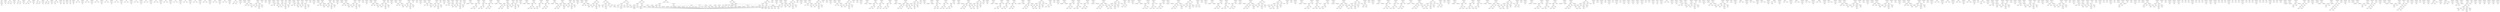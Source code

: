 digraph A { 
FUNCCALL6 -> VAR2
EXPRSTMR1 -> FUNCCALL6
FUNCCALL12 -> VAR8
EXPRSTMR7 -> FUNCCALL12
ADD18 -> NUM17
ADD18 -> NUM16
SUB20 -> NUM19
SUB20 -> ADD18
FUNCCALL22 -> VAR14
EXPRSTMR13 -> FUNCCALL22
ADD28 -> NUM27
ADD28 -> NUM26
SUB30 -> NUM29
SUB30 -> ADD28
FUNCCALL32 -> VAR24
EXPRSTMR23 -> FUNCCALL32
MUL39 -> NUM38
MUL39 -> NUM37
ADD40 -> MUL39
ADD40 -> NUM36
FUNCCALL42 -> VAR34
EXPRSTMR33 -> FUNCCALL42
SUB49 -> NUM48
SUB49 -> NUM47
MUL50 -> SUB49
MUL50 -> NUM46
FUNCCALL52 -> VAR44
EXPRSTMR43 -> FUNCCALL52
ADD58 -> NUM57
ADD58 -> NUM56
DIV60 -> NUM59
DIV60 -> ADD58
FUNCCALL62 -> VAR54
EXPRSTMR53 -> FUNCCALL62
NEG67 -> NUM66
ADD69 -> NUM68
ADD69 -> NEG67
FUNCCALL71 -> VAR64
EXPRSTMR63 -> FUNCCALL71
NEG76 -> NUM75
NEG77 -> NEG76
FUNCCALL79 -> VAR73
EXPRSTMR72 -> FUNCCALL79
NEG84 -> NUM83
NEG85 -> NEG84
FUNCCALL87 -> VAR81
EXPRSTMR80 -> FUNCCALL87
EQ93 -> NUM92
EQ93 -> NUM91
FUNCCALL95 -> VAR89
EXPRSTMR88 -> FUNCCALL95
EQ101 -> NUM100
EQ101 -> NUM99
FUNCCALL103 -> VAR97
EXPRSTMR96 -> FUNCCALL103
NE109 -> NUM108
NE109 -> NUM107
FUNCCALL111 -> VAR105
EXPRSTMR104 -> FUNCCALL111
NE117 -> NUM116
NE117 -> NUM115
FUNCCALL119 -> VAR113
EXPRSTMR112 -> FUNCCALL119
LT125 -> NUM124
LT125 -> NUM123
FUNCCALL127 -> VAR121
EXPRSTMR120 -> FUNCCALL127
LT133 -> NUM132
LT133 -> NUM131
FUNCCALL135 -> VAR129
EXPRSTMR128 -> FUNCCALL135
LT141 -> NUM140
LT141 -> NUM139
FUNCCALL143 -> VAR137
EXPRSTMR136 -> FUNCCALL143
LE149 -> NUM148
LE149 -> NUM147
FUNCCALL151 -> VAR145
EXPRSTMR144 -> FUNCCALL151
LE157 -> NUM156
LE157 -> NUM155
FUNCCALL159 -> VAR153
EXPRSTMR152 -> FUNCCALL159
LE165 -> NUM164
LE165 -> NUM163
FUNCCALL167 -> VAR161
EXPRSTMR160 -> FUNCCALL167
LT173 -> NUM171
LT173 -> NUM172
FUNCCALL175 -> VAR169
EXPRSTMR168 -> FUNCCALL175
LT181 -> NUM179
LT181 -> NUM180
FUNCCALL183 -> VAR177
EXPRSTMR176 -> FUNCCALL183
LT189 -> NUM187
LT189 -> NUM188
FUNCCALL191 -> VAR185
EXPRSTMR184 -> FUNCCALL191
LE197 -> NUM195
LE197 -> NUM196
FUNCCALL199 -> VAR193
EXPRSTMR192 -> FUNCCALL199
LE205 -> NUM203
LE205 -> NUM204
FUNCCALL207 -> VAR201
EXPRSTMR200 -> FUNCCALL207
LE213 -> NUM211
LE213 -> NUM212
FUNCCALL215 -> VAR209
EXPRSTMR208 -> FUNCCALL215
MUL221 -> NUM220
MUL221 -> NUM219
DIV223 -> NUM222
DIV223 -> MUL221
FUNCCALL225 -> VAR217
EXPRSTMR216 -> FUNCCALL225
EXPRSTMR232 -> NULL_EXPR231
ASSIGN236 -> NUM233
ASSIGN236 -> VAR235
COMMA237 -> ASSIGN236
COMMA237 -> MEMZERO234
EXPRSTMR238 -> COMMA237
ADD243 -> NUM242
ADD243 -> VAR241
ADDR244 -> VAR241
ASSIGN246 -> ADDR244
ASSIGN246 -> VAR245
DEREF248 -> VAR247
ADD249 -> NUM242
ADD249 -> DEREF248
DEREF251 -> VAR250
ASSIGN252 -> ADD249
ASSIGN252 -> DEREF251
COMMA253 -> ASSIGN252
COMMA253 -> ASSIGN246
EXPRSTMR240 -> COMMA253
EXPRSTMR254 -> VAR255
BLOCK230 -> BLOCK239
FUNCCALL257 -> VAR227
EXPRSTMR226 -> FUNCCALL257
EXPRSTMR264 -> NULL_EXPR263
ASSIGN268 -> NUM265
ASSIGN268 -> VAR267
COMMA269 -> ASSIGN268
COMMA269 -> MEMZERO266
EXPRSTMR270 -> COMMA269
ADD275 -> NUM274
ADD275 -> VAR273
ADDR276 -> VAR273
ASSIGN278 -> ADDR276
ASSIGN278 -> VAR277
DEREF280 -> VAR279
ADD281 -> NUM274
ADD281 -> DEREF280
DEREF283 -> VAR282
ASSIGN284 -> ADD281
ASSIGN284 -> DEREF283
COMMA285 -> ASSIGN284
COMMA285 -> ASSIGN278
EXPRSTMR272 -> COMMA285
BLOCK262 -> BLOCK271
FUNCCALL287 -> VAR259
EXPRSTMR258 -> FUNCCALL287
EXPRSTMR294 -> NULL_EXPR293
ASSIGN298 -> NUM295
ASSIGN298 -> VAR297
COMMA299 -> ASSIGN298
COMMA299 -> MEMZERO296
EXPRSTMR300 -> COMMA299
SUB305 -> NUM304
SUB305 -> VAR303
ADDR306 -> VAR303
ASSIGN308 -> ADDR306
ASSIGN308 -> VAR307
DEREF310 -> VAR309
SUB311 -> NUM304
SUB311 -> DEREF310
DEREF313 -> VAR312
ASSIGN314 -> SUB311
ASSIGN314 -> DEREF313
COMMA315 -> ASSIGN314
COMMA315 -> ASSIGN308
EXPRSTMR302 -> COMMA315
EXPRSTMR316 -> VAR317
BLOCK292 -> BLOCK301
FUNCCALL319 -> VAR289
EXPRSTMR288 -> FUNCCALL319
EXPRSTMR326 -> NULL_EXPR325
ASSIGN330 -> NUM327
ASSIGN330 -> VAR329
COMMA331 -> ASSIGN330
COMMA331 -> MEMZERO328
EXPRSTMR332 -> COMMA331
SUB337 -> NUM336
SUB337 -> VAR335
ADDR338 -> VAR335
ASSIGN340 -> ADDR338
ASSIGN340 -> VAR339
DEREF342 -> VAR341
SUB343 -> NUM336
SUB343 -> DEREF342
DEREF345 -> VAR344
ASSIGN346 -> SUB343
ASSIGN346 -> DEREF345
COMMA347 -> ASSIGN346
COMMA347 -> ASSIGN340
EXPRSTMR334 -> COMMA347
BLOCK324 -> BLOCK333
FUNCCALL349 -> VAR321
EXPRSTMR320 -> FUNCCALL349
EXPRSTMR356 -> NULL_EXPR355
ASSIGN360 -> NUM357
ASSIGN360 -> VAR359
COMMA361 -> ASSIGN360
COMMA361 -> MEMZERO358
EXPRSTMR362 -> COMMA361
MUL367 -> NUM366
MUL367 -> VAR365
ADDR368 -> VAR365
ASSIGN370 -> ADDR368
ASSIGN370 -> VAR369
DEREF372 -> VAR371
MUL373 -> NUM366
MUL373 -> DEREF372
DEREF375 -> VAR374
ASSIGN376 -> MUL373
ASSIGN376 -> DEREF375
COMMA377 -> ASSIGN376
COMMA377 -> ASSIGN370
EXPRSTMR364 -> COMMA377
EXPRSTMR378 -> VAR379
BLOCK354 -> BLOCK363
FUNCCALL381 -> VAR351
EXPRSTMR350 -> FUNCCALL381
EXPRSTMR388 -> NULL_EXPR387
ASSIGN392 -> NUM389
ASSIGN392 -> VAR391
COMMA393 -> ASSIGN392
COMMA393 -> MEMZERO390
EXPRSTMR394 -> COMMA393
MUL399 -> NUM398
MUL399 -> VAR397
ADDR400 -> VAR397
ASSIGN402 -> ADDR400
ASSIGN402 -> VAR401
DEREF404 -> VAR403
MUL405 -> NUM398
MUL405 -> DEREF404
DEREF407 -> VAR406
ASSIGN408 -> MUL405
ASSIGN408 -> DEREF407
COMMA409 -> ASSIGN408
COMMA409 -> ASSIGN402
EXPRSTMR396 -> COMMA409
BLOCK386 -> BLOCK395
FUNCCALL411 -> VAR383
EXPRSTMR382 -> FUNCCALL411
EXPRSTMR418 -> NULL_EXPR417
ASSIGN422 -> NUM419
ASSIGN422 -> VAR421
COMMA423 -> ASSIGN422
COMMA423 -> MEMZERO420
EXPRSTMR424 -> COMMA423
DIV429 -> NUM428
DIV429 -> VAR427
ADDR430 -> VAR427
ASSIGN432 -> ADDR430
ASSIGN432 -> VAR431
DEREF434 -> VAR433
DIV435 -> NUM428
DIV435 -> DEREF434
DEREF437 -> VAR436
ASSIGN438 -> DIV435
ASSIGN438 -> DEREF437
COMMA439 -> ASSIGN438
COMMA439 -> ASSIGN432
EXPRSTMR426 -> COMMA439
EXPRSTMR440 -> VAR441
BLOCK416 -> BLOCK425
FUNCCALL443 -> VAR413
EXPRSTMR412 -> FUNCCALL443
EXPRSTMR450 -> NULL_EXPR449
ASSIGN454 -> NUM451
ASSIGN454 -> VAR453
COMMA455 -> ASSIGN454
COMMA455 -> MEMZERO452
EXPRSTMR456 -> COMMA455
DIV461 -> NUM460
DIV461 -> VAR459
ADDR462 -> VAR459
ASSIGN464 -> ADDR462
ASSIGN464 -> VAR463
DEREF466 -> VAR465
DIV467 -> NUM460
DIV467 -> DEREF466
DEREF469 -> VAR468
ASSIGN470 -> DIV467
ASSIGN470 -> DEREF469
COMMA471 -> ASSIGN470
COMMA471 -> ASSIGN464
EXPRSTMR458 -> COMMA471
BLOCK448 -> BLOCK457
FUNCCALL473 -> VAR445
EXPRSTMR444 -> FUNCCALL473
EXPRSTMR480 -> NULL_EXPR479
ASSIGN484 -> NUM481
ASSIGN484 -> VAR483
COMMA485 -> ASSIGN484
COMMA485 -> MEMZERO482
EXPRSTMR486 -> COMMA485
ADD491 -> NUM489
ADD491 -> VAR490
ADDR492 -> VAR490
ASSIGN494 -> ADDR492
ASSIGN494 -> VAR493
DEREF496 -> VAR495
ADD497 -> NUM489
ADD497 -> DEREF496
DEREF499 -> VAR498
ASSIGN500 -> ADD497
ASSIGN500 -> DEREF499
COMMA501 -> ASSIGN500
COMMA501 -> ASSIGN494
EXPRSTMR488 -> COMMA501
BLOCK478 -> BLOCK487
FUNCCALL503 -> VAR475
EXPRSTMR474 -> FUNCCALL503
COMMA513 -> NULL_EXPR512
COMMA513 -> NULL_EXPR511
EXPRSTMR514 -> COMMA513
MUL520 -> NUM519
MUL520 -> NUM518
ADD521 -> MUL520
ADD521 -> VAR517
DEREF522 -> ADD521
ASSIGN524 -> NUM523
ASSIGN524 -> DEREF522
EXPRSTMR516 -> ASSIGN524
MUL529 -> NUM528
MUL529 -> NUM527
ADD530 -> MUL529
ADD530 -> VAR526
DEREF531 -> ADD530
ASSIGN533 -> NUM532
ASSIGN533 -> DEREF531
EXPRSTMR525 -> ASSIGN533
MUL538 -> NUM537
MUL538 -> NUM536
ADD539 -> MUL538
ADD539 -> VAR535
DEREF540 -> ADD539
ASSIGN542 -> NUM541
ASSIGN542 -> DEREF540
EXPRSTMR534 -> ASSIGN542
COMMA545 -> NULL_EXPR544
COMMA545 -> NULL_EXPR543
EXPRSTMR546 -> COMMA545
MUL550 -> NUM549
MUL550 -> NUM548
ADD551 -> MUL550
ADD551 -> VAR547
ASSIGN554 -> ADD551
ASSIGN554 -> VAR553
COMMA555 -> ASSIGN554
COMMA555 -> MEMZERO552
EXPRSTMR556 -> COMMA555
DEREF561 -> VAR560
ADD562 -> NUM559
ADD562 -> DEREF561
ADDR563 -> DEREF561
ASSIGN565 -> ADDR563
ASSIGN565 -> VAR564
DEREF567 -> VAR566
ADD568 -> NUM559
ADD568 -> DEREF567
DEREF570 -> VAR569
ASSIGN571 -> ADD568
ASSIGN571 -> DEREF570
COMMA572 -> ASSIGN571
COMMA572 -> ASSIGN565
EXPRSTMR558 -> COMMA572
BLOCK508 -> BLOCK515
FUNCCALL574 -> VAR505
EXPRSTMR504 -> FUNCCALL574
COMMA584 -> NULL_EXPR583
COMMA584 -> NULL_EXPR582
EXPRSTMR585 -> COMMA584
MUL591 -> NUM590
MUL591 -> NUM589
ADD592 -> MUL591
ADD592 -> VAR588
DEREF593 -> ADD592
ASSIGN595 -> NUM594
ASSIGN595 -> DEREF593
EXPRSTMR587 -> ASSIGN595
MUL600 -> NUM599
MUL600 -> NUM598
ADD601 -> MUL600
ADD601 -> VAR597
DEREF602 -> ADD601
ASSIGN604 -> NUM603
ASSIGN604 -> DEREF602
EXPRSTMR596 -> ASSIGN604
MUL609 -> NUM608
MUL609 -> NUM607
ADD610 -> MUL609
ADD610 -> VAR606
DEREF611 -> ADD610
ASSIGN613 -> NUM612
ASSIGN613 -> DEREF611
EXPRSTMR605 -> ASSIGN613
COMMA616 -> NULL_EXPR615
COMMA616 -> NULL_EXPR614
EXPRSTMR617 -> COMMA616
MUL621 -> NUM620
MUL621 -> NUM619
ADD622 -> MUL621
ADD622 -> VAR618
ASSIGN625 -> ADD622
ASSIGN625 -> VAR624
COMMA626 -> ASSIGN625
COMMA626 -> MEMZERO623
EXPRSTMR627 -> COMMA626
DEREF632 -> VAR631
SUB633 -> NUM630
SUB633 -> DEREF632
ADDR634 -> DEREF632
ASSIGN636 -> ADDR634
ASSIGN636 -> VAR635
DEREF638 -> VAR637
SUB639 -> NUM630
SUB639 -> DEREF638
DEREF641 -> VAR640
ASSIGN642 -> SUB639
ASSIGN642 -> DEREF641
COMMA643 -> ASSIGN642
COMMA643 -> ASSIGN636
EXPRSTMR629 -> COMMA643
BLOCK579 -> BLOCK586
FUNCCALL645 -> VAR576
EXPRSTMR575 -> FUNCCALL645
EXPRSTMR652 -> NULL_EXPR651
ASSIGN656 -> NUM653
ASSIGN656 -> VAR655
COMMA657 -> ASSIGN656
COMMA657 -> MEMZERO654
EXPRSTMR658 -> COMMA657
ADD664 -> NUM663
ADD664 -> VAR661
ADDR665 -> VAR661
ASSIGN667 -> ADDR665
ASSIGN667 -> VAR666
DEREF669 -> VAR668
ADD670 -> NUM663
ADD670 -> DEREF669
DEREF672 -> VAR671
ASSIGN673 -> ADD670
ASSIGN673 -> DEREF672
COMMA674 -> ASSIGN673
COMMA674 -> ASSIGN667
ADD675 -> NUM662
ADD675 -> COMMA674
EXPRSTMR660 -> CAST0
BLOCK650 -> BLOCK659
FUNCCALL677 -> VAR647
EXPRSTMR646 -> FUNCCALL677
EXPRSTMR684 -> NULL_EXPR683
ASSIGN688 -> NUM685
ASSIGN688 -> VAR687
COMMA689 -> ASSIGN688
COMMA689 -> MEMZERO686
EXPRSTMR690 -> COMMA689
ADD696 -> NUM695
ADD696 -> VAR693
ADDR697 -> VAR693
ASSIGN699 -> ADDR697
ASSIGN699 -> VAR698
DEREF701 -> VAR700
ADD702 -> NUM695
ADD702 -> DEREF701
DEREF704 -> VAR703
ASSIGN705 -> ADD702
ASSIGN705 -> DEREF704
COMMA706 -> ASSIGN705
COMMA706 -> ASSIGN699
ADD707 -> NUM694
ADD707 -> COMMA706
EXPRSTMR692 -> CAST0
BLOCK682 -> BLOCK691
FUNCCALL709 -> VAR679
EXPRSTMR678 -> FUNCCALL709
EXPRSTMR716 -> NULL_EXPR715
ASSIGN720 -> NUM717
ASSIGN720 -> VAR719
COMMA721 -> ASSIGN720
COMMA721 -> MEMZERO718
EXPRSTMR722 -> COMMA721
ADD728 -> NUM727
ADD728 -> VAR725
ADDR729 -> VAR725
ASSIGN731 -> ADDR729
ASSIGN731 -> VAR730
DEREF733 -> VAR732
ADD734 -> NUM727
ADD734 -> DEREF733
DEREF736 -> VAR735
ASSIGN737 -> ADD734
ASSIGN737 -> DEREF736
COMMA738 -> ASSIGN737
COMMA738 -> ASSIGN731
ADD739 -> NUM726
ADD739 -> COMMA738
EXPRSTMR724 -> CAST0
EXPRSTMR740 -> VAR741
BLOCK714 -> BLOCK723
FUNCCALL743 -> VAR711
EXPRSTMR710 -> FUNCCALL743
EXPRSTMR750 -> NULL_EXPR749
ASSIGN754 -> NUM751
ASSIGN754 -> VAR753
COMMA755 -> ASSIGN754
COMMA755 -> MEMZERO752
EXPRSTMR756 -> COMMA755
ADD762 -> NUM761
ADD762 -> VAR759
ADDR763 -> VAR759
ASSIGN765 -> ADDR763
ASSIGN765 -> VAR764
DEREF767 -> VAR766
ADD768 -> NUM761
ADD768 -> DEREF767
DEREF770 -> VAR769
ASSIGN771 -> ADD768
ASSIGN771 -> DEREF770
COMMA772 -> ASSIGN771
COMMA772 -> ASSIGN765
ADD773 -> NUM760
ADD773 -> COMMA772
EXPRSTMR758 -> CAST0
EXPRSTMR774 -> VAR775
BLOCK748 -> BLOCK757
FUNCCALL777 -> VAR745
EXPRSTMR744 -> FUNCCALL777
COMMA787 -> NULL_EXPR786
COMMA787 -> NULL_EXPR785
EXPRSTMR788 -> COMMA787
MUL794 -> NUM793
MUL794 -> NUM792
ADD795 -> MUL794
ADD795 -> VAR791
DEREF796 -> ADD795
ASSIGN798 -> NUM797
ASSIGN798 -> DEREF796
EXPRSTMR790 -> ASSIGN798
MUL803 -> NUM802
MUL803 -> NUM801
ADD804 -> MUL803
ADD804 -> VAR800
DEREF805 -> ADD804
ASSIGN807 -> NUM806
ASSIGN807 -> DEREF805
EXPRSTMR799 -> ASSIGN807
MUL812 -> NUM811
MUL812 -> NUM810
ADD813 -> MUL812
ADD813 -> VAR809
DEREF814 -> ADD813
ASSIGN816 -> NUM815
ASSIGN816 -> DEREF814
EXPRSTMR808 -> ASSIGN816
COMMA819 -> NULL_EXPR818
COMMA819 -> NULL_EXPR817
EXPRSTMR820 -> COMMA819
MUL824 -> NUM823
MUL824 -> NUM822
ADD825 -> MUL824
ADD825 -> VAR821
ASSIGN828 -> ADD825
ASSIGN828 -> VAR827
COMMA829 -> ASSIGN828
COMMA829 -> MEMZERO826
EXPRSTMR830 -> COMMA829
MUL837 -> NUM836
MUL837 -> NUM835
ADD838 -> MUL837
ADD838 -> VAR833
ADDR839 -> VAR833
ASSIGN841 -> ADDR839
ASSIGN841 -> VAR840
DEREF843 -> VAR842
ADD844 -> MUL837
ADD844 -> DEREF843
DEREF846 -> VAR845
ASSIGN847 -> ADD844
ASSIGN847 -> DEREF846
COMMA848 -> ASSIGN847
COMMA848 -> ASSIGN841
MUL850 -> NUM849
MUL850 -> NUM834
ADD851 -> MUL850
ADD851 -> COMMA848
DEREF852 -> CAST0
EXPRSTMR832 -> DEREF852
BLOCK782 -> BLOCK789
FUNCCALL854 -> VAR779
EXPRSTMR778 -> FUNCCALL854
COMMA864 -> NULL_EXPR863
COMMA864 -> NULL_EXPR862
EXPRSTMR865 -> COMMA864
MUL871 -> NUM870
MUL871 -> NUM869
ADD872 -> MUL871
ADD872 -> VAR868
DEREF873 -> ADD872
ASSIGN875 -> NUM874
ASSIGN875 -> DEREF873
EXPRSTMR867 -> ASSIGN875
MUL880 -> NUM879
MUL880 -> NUM878
ADD881 -> MUL880
ADD881 -> VAR877
DEREF882 -> ADD881
ASSIGN884 -> NUM883
ASSIGN884 -> DEREF882
EXPRSTMR876 -> ASSIGN884
MUL889 -> NUM888
MUL889 -> NUM887
ADD890 -> MUL889
ADD890 -> VAR886
DEREF891 -> ADD890
ASSIGN893 -> NUM892
ASSIGN893 -> DEREF891
EXPRSTMR885 -> ASSIGN893
COMMA896 -> NULL_EXPR895
COMMA896 -> NULL_EXPR894
EXPRSTMR897 -> COMMA896
MUL901 -> NUM900
MUL901 -> NUM899
ADD902 -> MUL901
ADD902 -> VAR898
ASSIGN905 -> ADD902
ASSIGN905 -> VAR904
COMMA906 -> ASSIGN905
COMMA906 -> MEMZERO903
EXPRSTMR907 -> COMMA906
MUL914 -> NUM913
MUL914 -> NUM912
ADD915 -> MUL914
ADD915 -> VAR910
ADDR916 -> VAR910
ASSIGN918 -> ADDR916
ASSIGN918 -> VAR917
DEREF920 -> VAR919
ADD921 -> MUL914
ADD921 -> DEREF920
DEREF923 -> VAR922
ASSIGN924 -> ADD921
ASSIGN924 -> DEREF923
COMMA925 -> ASSIGN924
COMMA925 -> ASSIGN918
MUL927 -> NUM926
MUL927 -> NUM911
ADD928 -> MUL927
ADD928 -> COMMA925
DEREF929 -> CAST0
EXPRSTMR909 -> DEREF929
BLOCK859 -> BLOCK866
FUNCCALL931 -> VAR856
EXPRSTMR855 -> FUNCCALL931
COMMA941 -> NULL_EXPR940
COMMA941 -> NULL_EXPR939
EXPRSTMR942 -> COMMA941
MUL948 -> NUM947
MUL948 -> NUM946
ADD949 -> MUL948
ADD949 -> VAR945
DEREF950 -> ADD949
ASSIGN952 -> NUM951
ASSIGN952 -> DEREF950
EXPRSTMR944 -> ASSIGN952
MUL957 -> NUM956
MUL957 -> NUM955
ADD958 -> MUL957
ADD958 -> VAR954
DEREF959 -> ADD958
ASSIGN961 -> NUM960
ASSIGN961 -> DEREF959
EXPRSTMR953 -> ASSIGN961
MUL966 -> NUM965
MUL966 -> NUM964
ADD967 -> MUL966
ADD967 -> VAR963
DEREF968 -> ADD967
ASSIGN970 -> NUM969
ASSIGN970 -> DEREF968
EXPRSTMR962 -> ASSIGN970
COMMA973 -> NULL_EXPR972
COMMA973 -> NULL_EXPR971
EXPRSTMR974 -> COMMA973
MUL978 -> NUM977
MUL978 -> NUM976
ADD979 -> MUL978
ADD979 -> VAR975
ASSIGN982 -> ADD979
ASSIGN982 -> VAR981
COMMA983 -> ASSIGN982
COMMA983 -> MEMZERO980
EXPRSTMR984 -> COMMA983
MUL991 -> NUM990
MUL991 -> NUM989
ADD992 -> MUL991
ADD992 -> VAR987
ADDR993 -> VAR987
ASSIGN995 -> ADDR993
ASSIGN995 -> VAR994
DEREF997 -> VAR996
ADD998 -> MUL991
ADD998 -> DEREF997
DEREF1000 -> VAR999
ASSIGN1001 -> ADD998
ASSIGN1001 -> DEREF1000
COMMA1002 -> ASSIGN1001
COMMA1002 -> ASSIGN995
MUL1004 -> NUM1003
MUL1004 -> NUM988
ADD1005 -> MUL1004
ADD1005 -> COMMA1002
DEREF1006 -> CAST0
ADD1009 -> NUM1008
ADD1009 -> DEREF1006
ADDR1010 -> DEREF1006
ASSIGN1012 -> ADDR1010
ASSIGN1012 -> VAR1011
DEREF1014 -> VAR1013
ADD1015 -> NUM1008
ADD1015 -> DEREF1014
DEREF1017 -> VAR1016
ASSIGN1018 -> ADD1015
ASSIGN1018 -> DEREF1017
COMMA1019 -> ASSIGN1018
COMMA1019 -> ASSIGN1012
ADD1020 -> NUM1007
ADD1020 -> COMMA1019
EXPRSTMR986 -> CAST0
MUL1025 -> NUM1024
MUL1025 -> NUM1023
ADD1026 -> MUL1025
ADD1026 -> VAR1022
DEREF1027 -> ADD1026
EXPRSTMR1021 -> DEREF1027
BLOCK936 -> BLOCK943
FUNCCALL1029 -> VAR933
EXPRSTMR932 -> FUNCCALL1029
COMMA1039 -> NULL_EXPR1038
COMMA1039 -> NULL_EXPR1037
EXPRSTMR1040 -> COMMA1039
MUL1046 -> NUM1045
MUL1046 -> NUM1044
ADD1047 -> MUL1046
ADD1047 -> VAR1043
DEREF1048 -> ADD1047
ASSIGN1050 -> NUM1049
ASSIGN1050 -> DEREF1048
EXPRSTMR1042 -> ASSIGN1050
MUL1055 -> NUM1054
MUL1055 -> NUM1053
ADD1056 -> MUL1055
ADD1056 -> VAR1052
DEREF1057 -> ADD1056
ASSIGN1059 -> NUM1058
ASSIGN1059 -> DEREF1057
EXPRSTMR1051 -> ASSIGN1059
MUL1064 -> NUM1063
MUL1064 -> NUM1062
ADD1065 -> MUL1064
ADD1065 -> VAR1061
DEREF1066 -> ADD1065
ASSIGN1068 -> NUM1067
ASSIGN1068 -> DEREF1066
EXPRSTMR1060 -> ASSIGN1068
COMMA1071 -> NULL_EXPR1070
COMMA1071 -> NULL_EXPR1069
EXPRSTMR1072 -> COMMA1071
MUL1076 -> NUM1075
MUL1076 -> NUM1074
ADD1077 -> MUL1076
ADD1077 -> VAR1073
ASSIGN1080 -> ADD1077
ASSIGN1080 -> VAR1079
COMMA1081 -> ASSIGN1080
COMMA1081 -> MEMZERO1078
EXPRSTMR1082 -> COMMA1081
MUL1089 -> NUM1088
MUL1089 -> NUM1087
ADD1090 -> MUL1089
ADD1090 -> VAR1085
ADDR1091 -> VAR1085
ASSIGN1093 -> ADDR1091
ASSIGN1093 -> VAR1092
DEREF1095 -> VAR1094
ADD1096 -> MUL1089
ADD1096 -> DEREF1095
DEREF1098 -> VAR1097
ASSIGN1099 -> ADD1096
ASSIGN1099 -> DEREF1098
COMMA1100 -> ASSIGN1099
COMMA1100 -> ASSIGN1093
MUL1102 -> NUM1101
MUL1102 -> NUM1086
ADD1103 -> MUL1102
ADD1103 -> COMMA1100
DEREF1104 -> CAST0
ADD1107 -> NUM1106
ADD1107 -> DEREF1104
ADDR1108 -> DEREF1104
ASSIGN1110 -> ADDR1108
ASSIGN1110 -> VAR1109
DEREF1112 -> VAR1111
ADD1113 -> NUM1106
ADD1113 -> DEREF1112
DEREF1115 -> VAR1114
ASSIGN1116 -> ADD1113
ASSIGN1116 -> DEREF1115
COMMA1117 -> ASSIGN1116
COMMA1117 -> ASSIGN1110
ADD1118 -> NUM1105
ADD1118 -> COMMA1117
EXPRSTMR1084 -> CAST0
MUL1123 -> NUM1122
MUL1123 -> NUM1121
ADD1124 -> MUL1123
ADD1124 -> VAR1120
DEREF1125 -> ADD1124
EXPRSTMR1119 -> DEREF1125
BLOCK1034 -> BLOCK1041
FUNCCALL1127 -> VAR1031
EXPRSTMR1030 -> FUNCCALL1127
COMMA1137 -> NULL_EXPR1136
COMMA1137 -> NULL_EXPR1135
EXPRSTMR1138 -> COMMA1137
MUL1144 -> NUM1143
MUL1144 -> NUM1142
ADD1145 -> MUL1144
ADD1145 -> VAR1141
DEREF1146 -> ADD1145
ASSIGN1148 -> NUM1147
ASSIGN1148 -> DEREF1146
EXPRSTMR1140 -> ASSIGN1148
MUL1153 -> NUM1152
MUL1153 -> NUM1151
ADD1154 -> MUL1153
ADD1154 -> VAR1150
DEREF1155 -> ADD1154
ASSIGN1157 -> NUM1156
ASSIGN1157 -> DEREF1155
EXPRSTMR1149 -> ASSIGN1157
MUL1162 -> NUM1161
MUL1162 -> NUM1160
ADD1163 -> MUL1162
ADD1163 -> VAR1159
DEREF1164 -> ADD1163
ASSIGN1166 -> NUM1165
ASSIGN1166 -> DEREF1164
EXPRSTMR1158 -> ASSIGN1166
COMMA1169 -> NULL_EXPR1168
COMMA1169 -> NULL_EXPR1167
EXPRSTMR1170 -> COMMA1169
MUL1174 -> NUM1173
MUL1174 -> NUM1172
ADD1175 -> MUL1174
ADD1175 -> VAR1171
ASSIGN1178 -> ADD1175
ASSIGN1178 -> VAR1177
COMMA1179 -> ASSIGN1178
COMMA1179 -> MEMZERO1176
EXPRSTMR1180 -> COMMA1179
DEREF1184 -> VAR1183
ADD1187 -> NUM1186
ADD1187 -> DEREF1184
ADDR1188 -> DEREF1184
ASSIGN1190 -> ADDR1188
ASSIGN1190 -> VAR1189
DEREF1192 -> VAR1191
ADD1193 -> NUM1186
ADD1193 -> DEREF1192
DEREF1195 -> VAR1194
ASSIGN1196 -> ADD1193
ASSIGN1196 -> DEREF1195
COMMA1197 -> ASSIGN1196
COMMA1197 -> ASSIGN1190
ADD1198 -> NUM1185
ADD1198 -> COMMA1197
EXPRSTMR1182 -> CAST0
MUL1203 -> NUM1202
MUL1203 -> NUM1201
ADD1204 -> MUL1203
ADD1204 -> VAR1200
DEREF1205 -> ADD1204
EXPRSTMR1199 -> DEREF1205
BLOCK1132 -> BLOCK1139
FUNCCALL1207 -> VAR1129
EXPRSTMR1128 -> FUNCCALL1207
COMMA1217 -> NULL_EXPR1216
COMMA1217 -> NULL_EXPR1215
EXPRSTMR1218 -> COMMA1217
MUL1224 -> NUM1223
MUL1224 -> NUM1222
ADD1225 -> MUL1224
ADD1225 -> VAR1221
DEREF1226 -> ADD1225
ASSIGN1228 -> NUM1227
ASSIGN1228 -> DEREF1226
EXPRSTMR1220 -> ASSIGN1228
MUL1233 -> NUM1232
MUL1233 -> NUM1231
ADD1234 -> MUL1233
ADD1234 -> VAR1230
DEREF1235 -> ADD1234
ASSIGN1237 -> NUM1236
ASSIGN1237 -> DEREF1235
EXPRSTMR1229 -> ASSIGN1237
MUL1242 -> NUM1241
MUL1242 -> NUM1240
ADD1243 -> MUL1242
ADD1243 -> VAR1239
DEREF1244 -> ADD1243
ASSIGN1246 -> NUM1245
ASSIGN1246 -> DEREF1244
EXPRSTMR1238 -> ASSIGN1246
COMMA1249 -> NULL_EXPR1248
COMMA1249 -> NULL_EXPR1247
EXPRSTMR1250 -> COMMA1249
MUL1254 -> NUM1253
MUL1254 -> NUM1252
ADD1255 -> MUL1254
ADD1255 -> VAR1251
ASSIGN1258 -> ADD1255
ASSIGN1258 -> VAR1257
COMMA1259 -> ASSIGN1258
COMMA1259 -> MEMZERO1256
EXPRSTMR1260 -> COMMA1259
DEREF1264 -> VAR1263
ADD1267 -> NUM1266
ADD1267 -> DEREF1264
ADDR1268 -> DEREF1264
ASSIGN1270 -> ADDR1268
ASSIGN1270 -> VAR1269
DEREF1272 -> VAR1271
ADD1273 -> NUM1266
ADD1273 -> DEREF1272
DEREF1275 -> VAR1274
ASSIGN1276 -> ADD1273
ASSIGN1276 -> DEREF1275
COMMA1277 -> ASSIGN1276
COMMA1277 -> ASSIGN1270
ADD1278 -> NUM1265
ADD1278 -> COMMA1277
EXPRSTMR1262 -> CAST0
MUL1284 -> NUM1283
MUL1284 -> NUM1282
ADD1285 -> MUL1284
ADD1285 -> VAR1280
ADDR1286 -> VAR1280
ASSIGN1288 -> ADDR1286
ASSIGN1288 -> VAR1287
DEREF1290 -> VAR1289
ADD1291 -> MUL1284
ADD1291 -> DEREF1290
DEREF1293 -> VAR1292
ASSIGN1294 -> ADD1291
ASSIGN1294 -> DEREF1293
COMMA1295 -> ASSIGN1294
COMMA1295 -> ASSIGN1288
MUL1297 -> NUM1296
MUL1297 -> NUM1281
ADD1298 -> MUL1297
ADD1298 -> COMMA1295
EXPRSTMR1279 -> CAST0
DEREF1301 -> VAR1300
EXPRSTMR1299 -> DEREF1301
BLOCK1212 -> BLOCK1219
FUNCCALL1303 -> VAR1209
EXPRSTMR1208 -> FUNCCALL1303
COMMA1313 -> NULL_EXPR1312
COMMA1313 -> NULL_EXPR1311
EXPRSTMR1314 -> COMMA1313
MUL1320 -> NUM1319
MUL1320 -> NUM1318
ADD1321 -> MUL1320
ADD1321 -> VAR1317
DEREF1322 -> ADD1321
ASSIGN1324 -> NUM1323
ASSIGN1324 -> DEREF1322
EXPRSTMR1316 -> ASSIGN1324
MUL1329 -> NUM1328
MUL1329 -> NUM1327
ADD1330 -> MUL1329
ADD1330 -> VAR1326
DEREF1331 -> ADD1330
ASSIGN1333 -> NUM1332
ASSIGN1333 -> DEREF1331
EXPRSTMR1325 -> ASSIGN1333
MUL1338 -> NUM1337
MUL1338 -> NUM1336
ADD1339 -> MUL1338
ADD1339 -> VAR1335
DEREF1340 -> ADD1339
ASSIGN1342 -> NUM1341
ASSIGN1342 -> DEREF1340
EXPRSTMR1334 -> ASSIGN1342
COMMA1345 -> NULL_EXPR1344
COMMA1345 -> NULL_EXPR1343
EXPRSTMR1346 -> COMMA1345
MUL1350 -> NUM1349
MUL1350 -> NUM1348
ADD1351 -> MUL1350
ADD1351 -> VAR1347
ASSIGN1354 -> ADD1351
ASSIGN1354 -> VAR1353
COMMA1355 -> ASSIGN1354
COMMA1355 -> MEMZERO1352
EXPRSTMR1356 -> COMMA1355
MUL1363 -> NUM1362
MUL1363 -> NUM1361
ADD1364 -> MUL1363
ADD1364 -> VAR1359
ADDR1365 -> VAR1359
ASSIGN1367 -> ADDR1365
ASSIGN1367 -> VAR1366
DEREF1369 -> VAR1368
ADD1370 -> MUL1363
ADD1370 -> DEREF1369
DEREF1372 -> VAR1371
ASSIGN1373 -> ADD1370
ASSIGN1373 -> DEREF1372
COMMA1374 -> ASSIGN1373
COMMA1374 -> ASSIGN1367
MUL1376 -> NUM1375
MUL1376 -> NUM1360
ADD1377 -> MUL1376
ADD1377 -> COMMA1374
DEREF1378 -> CAST0
ADD1381 -> NUM1380
ADD1381 -> DEREF1378
ADDR1382 -> DEREF1378
ASSIGN1384 -> ADDR1382
ASSIGN1384 -> VAR1383
DEREF1386 -> VAR1385
ADD1387 -> NUM1380
ADD1387 -> DEREF1386
DEREF1389 -> VAR1388
ASSIGN1390 -> ADD1387
ASSIGN1390 -> DEREF1389
COMMA1391 -> ASSIGN1390
COMMA1391 -> ASSIGN1384
ADD1392 -> NUM1379
ADD1392 -> COMMA1391
EXPRSTMR1358 -> CAST0
MUL1397 -> NUM1396
MUL1397 -> NUM1395
ADD1398 -> MUL1397
ADD1398 -> VAR1394
DEREF1399 -> ADD1398
EXPRSTMR1393 -> DEREF1399
BLOCK1308 -> BLOCK1315
FUNCCALL1401 -> VAR1305
EXPRSTMR1304 -> FUNCCALL1401
COMMA1411 -> NULL_EXPR1410
COMMA1411 -> NULL_EXPR1409
EXPRSTMR1412 -> COMMA1411
MUL1418 -> NUM1417
MUL1418 -> NUM1416
ADD1419 -> MUL1418
ADD1419 -> VAR1415
DEREF1420 -> ADD1419
ASSIGN1422 -> NUM1421
ASSIGN1422 -> DEREF1420
EXPRSTMR1414 -> ASSIGN1422
MUL1427 -> NUM1426
MUL1427 -> NUM1425
ADD1428 -> MUL1427
ADD1428 -> VAR1424
DEREF1429 -> ADD1428
ASSIGN1431 -> NUM1430
ASSIGN1431 -> DEREF1429
EXPRSTMR1423 -> ASSIGN1431
MUL1436 -> NUM1435
MUL1436 -> NUM1434
ADD1437 -> MUL1436
ADD1437 -> VAR1433
DEREF1438 -> ADD1437
ASSIGN1440 -> NUM1439
ASSIGN1440 -> DEREF1438
EXPRSTMR1432 -> ASSIGN1440
COMMA1443 -> NULL_EXPR1442
COMMA1443 -> NULL_EXPR1441
EXPRSTMR1444 -> COMMA1443
MUL1448 -> NUM1447
MUL1448 -> NUM1446
ADD1449 -> MUL1448
ADD1449 -> VAR1445
ASSIGN1452 -> ADD1449
ASSIGN1452 -> VAR1451
COMMA1453 -> ASSIGN1452
COMMA1453 -> MEMZERO1450
EXPRSTMR1454 -> COMMA1453
MUL1461 -> NUM1460
MUL1461 -> NUM1459
ADD1462 -> MUL1461
ADD1462 -> VAR1457
ADDR1463 -> VAR1457
ASSIGN1465 -> ADDR1463
ASSIGN1465 -> VAR1464
DEREF1467 -> VAR1466
ADD1468 -> MUL1461
ADD1468 -> DEREF1467
DEREF1470 -> VAR1469
ASSIGN1471 -> ADD1468
ASSIGN1471 -> DEREF1470
COMMA1472 -> ASSIGN1471
COMMA1472 -> ASSIGN1465
MUL1474 -> NUM1473
MUL1474 -> NUM1458
ADD1475 -> MUL1474
ADD1475 -> COMMA1472
DEREF1476 -> CAST0
ADD1479 -> NUM1478
ADD1479 -> DEREF1476
ADDR1480 -> DEREF1476
ASSIGN1482 -> ADDR1480
ASSIGN1482 -> VAR1481
DEREF1484 -> VAR1483
ADD1485 -> NUM1478
ADD1485 -> DEREF1484
DEREF1487 -> VAR1486
ASSIGN1488 -> ADD1485
ASSIGN1488 -> DEREF1487
COMMA1489 -> ASSIGN1488
COMMA1489 -> ASSIGN1482
ADD1490 -> NUM1477
ADD1490 -> COMMA1489
EXPRSTMR1456 -> CAST0
MUL1495 -> NUM1494
MUL1495 -> NUM1493
ADD1496 -> MUL1495
ADD1496 -> VAR1492
DEREF1497 -> ADD1496
EXPRSTMR1491 -> DEREF1497
BLOCK1406 -> BLOCK1413
FUNCCALL1499 -> VAR1403
EXPRSTMR1402 -> FUNCCALL1499
COMMA1509 -> NULL_EXPR1508
COMMA1509 -> NULL_EXPR1507
EXPRSTMR1510 -> COMMA1509
MUL1516 -> NUM1515
MUL1516 -> NUM1514
ADD1517 -> MUL1516
ADD1517 -> VAR1513
DEREF1518 -> ADD1517
ASSIGN1520 -> NUM1519
ASSIGN1520 -> DEREF1518
EXPRSTMR1512 -> ASSIGN1520
MUL1525 -> NUM1524
MUL1525 -> NUM1523
ADD1526 -> MUL1525
ADD1526 -> VAR1522
DEREF1527 -> ADD1526
ASSIGN1529 -> NUM1528
ASSIGN1529 -> DEREF1527
EXPRSTMR1521 -> ASSIGN1529
MUL1534 -> NUM1533
MUL1534 -> NUM1532
ADD1535 -> MUL1534
ADD1535 -> VAR1531
DEREF1536 -> ADD1535
ASSIGN1538 -> NUM1537
ASSIGN1538 -> DEREF1536
EXPRSTMR1530 -> ASSIGN1538
COMMA1541 -> NULL_EXPR1540
COMMA1541 -> NULL_EXPR1539
EXPRSTMR1542 -> COMMA1541
MUL1546 -> NUM1545
MUL1546 -> NUM1544
ADD1547 -> MUL1546
ADD1547 -> VAR1543
ASSIGN1550 -> ADD1547
ASSIGN1550 -> VAR1549
COMMA1551 -> ASSIGN1550
COMMA1551 -> MEMZERO1548
EXPRSTMR1552 -> COMMA1551
MUL1559 -> NUM1558
MUL1559 -> NUM1557
ADD1560 -> MUL1559
ADD1560 -> VAR1555
ADDR1561 -> VAR1555
ASSIGN1563 -> ADDR1561
ASSIGN1563 -> VAR1562
DEREF1565 -> VAR1564
ADD1566 -> MUL1559
ADD1566 -> DEREF1565
DEREF1568 -> VAR1567
ASSIGN1569 -> ADD1566
ASSIGN1569 -> DEREF1568
COMMA1570 -> ASSIGN1569
COMMA1570 -> ASSIGN1563
MUL1572 -> NUM1571
MUL1572 -> NUM1556
ADD1573 -> MUL1572
ADD1573 -> COMMA1570
DEREF1574 -> CAST0
ADD1577 -> NUM1576
ADD1577 -> DEREF1574
ADDR1578 -> DEREF1574
ASSIGN1580 -> ADDR1578
ASSIGN1580 -> VAR1579
DEREF1582 -> VAR1581
ADD1583 -> NUM1576
ADD1583 -> DEREF1582
DEREF1585 -> VAR1584
ASSIGN1586 -> ADD1583
ASSIGN1586 -> DEREF1585
COMMA1587 -> ASSIGN1586
COMMA1587 -> ASSIGN1580
ADD1588 -> NUM1575
ADD1588 -> COMMA1587
EXPRSTMR1554 -> CAST0
MUL1593 -> NUM1592
MUL1593 -> NUM1591
ADD1594 -> MUL1593
ADD1594 -> VAR1590
DEREF1595 -> ADD1594
EXPRSTMR1589 -> DEREF1595
BLOCK1504 -> BLOCK1511
FUNCCALL1597 -> VAR1501
EXPRSTMR1500 -> FUNCCALL1597
COMMA1607 -> NULL_EXPR1606
COMMA1607 -> NULL_EXPR1605
EXPRSTMR1608 -> COMMA1607
MUL1614 -> NUM1613
MUL1614 -> NUM1612
ADD1615 -> MUL1614
ADD1615 -> VAR1611
DEREF1616 -> ADD1615
ASSIGN1618 -> NUM1617
ASSIGN1618 -> DEREF1616
EXPRSTMR1610 -> ASSIGN1618
MUL1623 -> NUM1622
MUL1623 -> NUM1621
ADD1624 -> MUL1623
ADD1624 -> VAR1620
DEREF1625 -> ADD1624
ASSIGN1627 -> NUM1626
ASSIGN1627 -> DEREF1625
EXPRSTMR1619 -> ASSIGN1627
MUL1632 -> NUM1631
MUL1632 -> NUM1630
ADD1633 -> MUL1632
ADD1633 -> VAR1629
DEREF1634 -> ADD1633
ASSIGN1636 -> NUM1635
ASSIGN1636 -> DEREF1634
EXPRSTMR1628 -> ASSIGN1636
COMMA1639 -> NULL_EXPR1638
COMMA1639 -> NULL_EXPR1637
EXPRSTMR1640 -> COMMA1639
MUL1644 -> NUM1643
MUL1644 -> NUM1642
ADD1645 -> MUL1644
ADD1645 -> VAR1641
ASSIGN1648 -> ADD1645
ASSIGN1648 -> VAR1647
COMMA1649 -> ASSIGN1648
COMMA1649 -> MEMZERO1646
EXPRSTMR1650 -> COMMA1649
MUL1657 -> NUM1656
MUL1657 -> NUM1655
ADD1658 -> MUL1657
ADD1658 -> VAR1653
ADDR1659 -> VAR1653
ASSIGN1661 -> ADDR1659
ASSIGN1661 -> VAR1660
DEREF1663 -> VAR1662
ADD1664 -> MUL1657
ADD1664 -> DEREF1663
DEREF1666 -> VAR1665
ASSIGN1667 -> ADD1664
ASSIGN1667 -> DEREF1666
COMMA1668 -> ASSIGN1667
COMMA1668 -> ASSIGN1661
MUL1670 -> NUM1669
MUL1670 -> NUM1654
ADD1671 -> MUL1670
ADD1671 -> COMMA1668
DEREF1672 -> CAST0
ADD1675 -> NUM1674
ADD1675 -> DEREF1672
ADDR1676 -> DEREF1672
ASSIGN1678 -> ADDR1676
ASSIGN1678 -> VAR1677
DEREF1680 -> VAR1679
ADD1681 -> NUM1674
ADD1681 -> DEREF1680
DEREF1683 -> VAR1682
ASSIGN1684 -> ADD1681
ASSIGN1684 -> DEREF1683
COMMA1685 -> ASSIGN1684
COMMA1685 -> ASSIGN1678
ADD1686 -> NUM1673
ADD1686 -> COMMA1685
EXPRSTMR1652 -> CAST0
DEREF1689 -> VAR1688
EXPRSTMR1687 -> DEREF1689
BLOCK1602 -> BLOCK1609
FUNCCALL1691 -> VAR1599
EXPRSTMR1598 -> FUNCCALL1691
NOT1696 -> NUM1695
FUNCCALL1698 -> VAR1693
EXPRSTMR1692 -> FUNCCALL1698
NOT1703 -> NUM1702
FUNCCALL1705 -> VAR1700
EXPRSTMR1699 -> FUNCCALL1705
NOT1710 -> NUM1709
FUNCCALL1712 -> VAR1707
EXPRSTMR1706 -> FUNCCALL1712
NOT1717 -> CAST0
FUNCCALL1719 -> VAR1714
EXPRSTMR1713 -> FUNCCALL1719
NOT1724 -> CAST0
FUNCCALL1726 -> VAR1721
EXPRSTMR1720 -> FUNCCALL1726
NOT1731 -> CAST0
FUNCCALL1734 -> VAR1728
EXPRSTMR1727 -> FUNCCALL1734
NOT1739 -> CAST0
FUNCCALL1742 -> VAR1736
EXPRSTMR1735 -> FUNCCALL1742
NEG1746 -> NUM1745
BITNOT1748 -> NUM1747
FUNCCALL1750 -> VAR1744
EXPRSTMR1743 -> FUNCCALL1750
NEG1755 -> NUM1754
BITNOT1756 -> NEG1755
FUNCCALL1758 -> VAR1752
EXPRSTMR1751 -> FUNCCALL1758
MOD1764 -> NUM1763
MOD1764 -> NUM1762
FUNCCALL1766 -> VAR1760
EXPRSTMR1759 -> FUNCCALL1766
MOD1772 -> NUM1771
MOD1772 -> CAST0
FUNCCALL1774 -> VAR1768
EXPRSTMR1767 -> FUNCCALL1774
EXPRSTMR1781 -> NULL_EXPR1780
ASSIGN1785 -> NUM1782
ASSIGN1785 -> VAR1784
COMMA1786 -> ASSIGN1785
COMMA1786 -> MEMZERO1783
EXPRSTMR1787 -> COMMA1786
MOD1792 -> NUM1791
MOD1792 -> VAR1790
ADDR1793 -> VAR1790
ASSIGN1795 -> ADDR1793
ASSIGN1795 -> VAR1794
DEREF1797 -> VAR1796
MOD1798 -> NUM1791
MOD1798 -> DEREF1797
DEREF1800 -> VAR1799
ASSIGN1801 -> MOD1798
ASSIGN1801 -> DEREF1800
COMMA1802 -> ASSIGN1801
COMMA1802 -> ASSIGN1795
EXPRSTMR1789 -> COMMA1802
EXPRSTMR1803 -> VAR1804
BLOCK1779 -> BLOCK1788
FUNCCALL1806 -> VAR1776
EXPRSTMR1775 -> FUNCCALL1806
EXPRSTMR1813 -> NULL_EXPR1812
ASSIGN1817 -> NUM1814
ASSIGN1817 -> VAR1816
COMMA1818 -> ASSIGN1817
COMMA1818 -> MEMZERO1815
EXPRSTMR1819 -> COMMA1818
MOD1824 -> NUM1823
MOD1824 -> VAR1822
ADDR1825 -> VAR1822
ASSIGN1827 -> ADDR1825
ASSIGN1827 -> VAR1826
DEREF1829 -> VAR1828
MOD1830 -> NUM1823
MOD1830 -> DEREF1829
DEREF1832 -> VAR1831
ASSIGN1833 -> MOD1830
ASSIGN1833 -> DEREF1832
COMMA1834 -> ASSIGN1833
COMMA1834 -> ASSIGN1827
EXPRSTMR1821 -> COMMA1834
EXPRSTMR1835 -> VAR1836
BLOCK1811 -> BLOCK1820
FUNCCALL1838 -> VAR1808
EXPRSTMR1807 -> FUNCCALL1838
BITAND1844 -> NUM1843
BITAND1844 -> NUM1842
FUNCCALL1846 -> VAR1840
EXPRSTMR1839 -> FUNCCALL1846
BITAND1852 -> NUM1851
BITAND1852 -> NUM1850
FUNCCALL1854 -> VAR1848
EXPRSTMR1847 -> FUNCCALL1854
BITAND1860 -> NUM1859
BITAND1860 -> NUM1858
FUNCCALL1862 -> VAR1856
EXPRSTMR1855 -> FUNCCALL1862
NEG1867 -> NUM1866
BITAND1869 -> NUM1868
BITAND1869 -> NEG1867
FUNCCALL1871 -> VAR1864
EXPRSTMR1863 -> FUNCCALL1871
BITOR1877 -> NUM1876
BITOR1877 -> NUM1875
FUNCCALL1879 -> VAR1873
EXPRSTMR1872 -> FUNCCALL1879
BITOR1885 -> NUM1884
BITOR1885 -> NUM1883
FUNCCALL1887 -> VAR1881
EXPRSTMR1880 -> FUNCCALL1887
BITXOR1893 -> NUM1892
BITXOR1893 -> NUM1891
FUNCCALL1895 -> VAR1889
EXPRSTMR1888 -> FUNCCALL1895
BITXOR1901 -> NUM1900
BITXOR1901 -> NUM1899
FUNCCALL1903 -> VAR1897
EXPRSTMR1896 -> FUNCCALL1903
BITXOR1909 -> NUM1908
BITXOR1909 -> NUM1907
FUNCCALL1911 -> VAR1905
EXPRSTMR1904 -> FUNCCALL1911
EXPRSTMR1918 -> NULL_EXPR1917
ASSIGN1922 -> NUM1919
ASSIGN1922 -> VAR1921
COMMA1923 -> ASSIGN1922
COMMA1923 -> MEMZERO1920
EXPRSTMR1924 -> COMMA1923
BITAND1929 -> NUM1928
BITAND1929 -> VAR1927
ADDR1930 -> VAR1927
ASSIGN1932 -> ADDR1930
ASSIGN1932 -> VAR1931
DEREF1934 -> VAR1933
BITAND1935 -> NUM1928
BITAND1935 -> DEREF1934
DEREF1937 -> VAR1936
ASSIGN1938 -> BITAND1935
ASSIGN1938 -> DEREF1937
COMMA1939 -> ASSIGN1938
COMMA1939 -> ASSIGN1932
EXPRSTMR1926 -> COMMA1939
EXPRSTMR1940 -> VAR1941
BLOCK1916 -> BLOCK1925
FUNCCALL1943 -> VAR1913
EXPRSTMR1912 -> FUNCCALL1943
EXPRSTMR1950 -> NULL_EXPR1949
ASSIGN1954 -> NUM1951
ASSIGN1954 -> VAR1953
COMMA1955 -> ASSIGN1954
COMMA1955 -> MEMZERO1952
EXPRSTMR1956 -> COMMA1955
BITOR1961 -> NUM1960
BITOR1961 -> VAR1959
ADDR1962 -> VAR1959
ASSIGN1964 -> ADDR1962
ASSIGN1964 -> VAR1963
DEREF1966 -> VAR1965
BITOR1967 -> NUM1960
BITOR1967 -> DEREF1966
DEREF1969 -> VAR1968
ASSIGN1970 -> BITOR1967
ASSIGN1970 -> DEREF1969
COMMA1971 -> ASSIGN1970
COMMA1971 -> ASSIGN1964
EXPRSTMR1958 -> COMMA1971
EXPRSTMR1972 -> VAR1973
BLOCK1948 -> BLOCK1957
FUNCCALL1975 -> VAR1945
EXPRSTMR1944 -> FUNCCALL1975
EXPRSTMR1982 -> NULL_EXPR1981
ASSIGN1986 -> NUM1983
ASSIGN1986 -> VAR1985
COMMA1987 -> ASSIGN1986
COMMA1987 -> MEMZERO1984
EXPRSTMR1988 -> COMMA1987
BITXOR1993 -> NUM1992
BITXOR1993 -> VAR1991
ADDR1994 -> VAR1991
ASSIGN1996 -> ADDR1994
ASSIGN1996 -> VAR1995
DEREF1998 -> VAR1997
BITXOR1999 -> NUM1992
BITXOR1999 -> DEREF1998
DEREF2001 -> VAR2000
ASSIGN2002 -> BITXOR1999
ASSIGN2002 -> DEREF2001
COMMA2003 -> ASSIGN2002
COMMA2003 -> ASSIGN1996
EXPRSTMR1990 -> COMMA2003
EXPRSTMR2004 -> VAR2005
BLOCK1980 -> BLOCK1989
FUNCCALL2007 -> VAR1977
EXPRSTMR1976 -> FUNCCALL2007
SHL2013 -> NUM2012
SHL2013 -> NUM2011
FUNCCALL2015 -> VAR2009
EXPRSTMR2008 -> FUNCCALL2015
SHL2021 -> NUM2020
SHL2021 -> NUM2019
FUNCCALL2023 -> VAR2017
EXPRSTMR2016 -> FUNCCALL2023
SHL2029 -> NUM2028
SHL2029 -> NUM2027
FUNCCALL2031 -> VAR2025
EXPRSTMR2024 -> FUNCCALL2031
SHR2037 -> NUM2036
SHR2037 -> NUM2035
FUNCCALL2039 -> VAR2033
EXPRSTMR2032 -> FUNCCALL2039
NEG2043 -> NUM2042
NEG2045 -> NUM2044
SHR2047 -> NUM2046
SHR2047 -> NEG2045
FUNCCALL2049 -> VAR2041
EXPRSTMR2040 -> FUNCCALL2049
EXPRSTMR2056 -> NULL_EXPR2055
ASSIGN2060 -> NUM2057
ASSIGN2060 -> VAR2059
COMMA2061 -> ASSIGN2060
COMMA2061 -> MEMZERO2058
EXPRSTMR2062 -> COMMA2061
SHL2067 -> NUM2066
SHL2067 -> VAR2065
ADDR2068 -> VAR2065
ASSIGN2070 -> ADDR2068
ASSIGN2070 -> VAR2069
DEREF2072 -> VAR2071
SHL2073 -> NUM2066
SHL2073 -> DEREF2072
DEREF2075 -> VAR2074
ASSIGN2076 -> SHL2073
ASSIGN2076 -> DEREF2075
COMMA2077 -> ASSIGN2076
COMMA2077 -> ASSIGN2070
EXPRSTMR2064 -> COMMA2077
EXPRSTMR2078 -> VAR2079
BLOCK2054 -> BLOCK2063
FUNCCALL2081 -> VAR2051
EXPRSTMR2050 -> FUNCCALL2081
EXPRSTMR2088 -> NULL_EXPR2087
ASSIGN2092 -> NUM2089
ASSIGN2092 -> VAR2091
COMMA2093 -> ASSIGN2092
COMMA2093 -> MEMZERO2090
EXPRSTMR2094 -> COMMA2093
SHL2099 -> NUM2098
SHL2099 -> VAR2097
ADDR2100 -> VAR2097
ASSIGN2102 -> ADDR2100
ASSIGN2102 -> VAR2101
DEREF2104 -> VAR2103
SHL2105 -> NUM2098
SHL2105 -> DEREF2104
DEREF2107 -> VAR2106
ASSIGN2108 -> SHL2105
ASSIGN2108 -> DEREF2107
COMMA2109 -> ASSIGN2108
COMMA2109 -> ASSIGN2102
EXPRSTMR2096 -> COMMA2109
EXPRSTMR2110 -> VAR2111
BLOCK2086 -> BLOCK2095
FUNCCALL2113 -> VAR2083
EXPRSTMR2082 -> FUNCCALL2113
EXPRSTMR2120 -> NULL_EXPR2119
ASSIGN2124 -> NUM2121
ASSIGN2124 -> VAR2123
COMMA2125 -> ASSIGN2124
COMMA2125 -> MEMZERO2122
EXPRSTMR2126 -> COMMA2125
SHL2131 -> NUM2130
SHL2131 -> VAR2129
ADDR2132 -> VAR2129
ASSIGN2134 -> ADDR2132
ASSIGN2134 -> VAR2133
DEREF2136 -> VAR2135
SHL2137 -> NUM2130
SHL2137 -> DEREF2136
DEREF2139 -> VAR2138
ASSIGN2140 -> SHL2137
ASSIGN2140 -> DEREF2139
COMMA2141 -> ASSIGN2140
COMMA2141 -> ASSIGN2134
EXPRSTMR2128 -> COMMA2141
EXPRSTMR2142 -> VAR2143
BLOCK2118 -> BLOCK2127
FUNCCALL2145 -> VAR2115
EXPRSTMR2114 -> FUNCCALL2145
EXPRSTMR2152 -> NULL_EXPR2151
ASSIGN2156 -> NUM2153
ASSIGN2156 -> VAR2155
COMMA2157 -> ASSIGN2156
COMMA2157 -> MEMZERO2154
EXPRSTMR2158 -> COMMA2157
SHR2163 -> NUM2162
SHR2163 -> VAR2161
ADDR2164 -> VAR2161
ASSIGN2166 -> ADDR2164
ASSIGN2166 -> VAR2165
DEREF2168 -> VAR2167
SHR2169 -> NUM2162
SHR2169 -> DEREF2168
DEREF2171 -> VAR2170
ASSIGN2172 -> SHR2169
ASSIGN2172 -> DEREF2171
COMMA2173 -> ASSIGN2172
COMMA2173 -> ASSIGN2166
EXPRSTMR2160 -> COMMA2173
EXPRSTMR2174 -> VAR2175
BLOCK2150 -> BLOCK2159
FUNCCALL2177 -> VAR2147
EXPRSTMR2146 -> FUNCCALL2177
NEG2181 -> NUM2180
NEG2183 -> NUM2182
FUNCCALL2185 -> VAR2179
EXPRSTMR2178 -> FUNCCALL2185
NEG2189 -> NUM2188
EXPRSTMR2193 -> NULL_EXPR2192
NEG2195 -> NUM2194
ASSIGN2198 -> NEG2195
ASSIGN2198 -> VAR2197
COMMA2199 -> ASSIGN2198
COMMA2199 -> MEMZERO2196
EXPRSTMR2200 -> COMMA2199
EXPRSTMR2202 -> VAR2203
BLOCK2191 -> BLOCK2201
FUNCCALL2205 -> VAR2187
EXPRSTMR2186 -> FUNCCALL2205
NEG2209 -> NUM2208
EXPRSTMR2213 -> NULL_EXPR2212
NEG2215 -> NUM2214
ASSIGN2218 -> NEG2215
ASSIGN2218 -> VAR2217
COMMA2219 -> ASSIGN2218
COMMA2219 -> MEMZERO2216
EXPRSTMR2220 -> COMMA2219
SHR2225 -> NUM2224
SHR2225 -> VAR2223
ADDR2226 -> VAR2223
ASSIGN2228 -> ADDR2226
ASSIGN2228 -> VAR2227
DEREF2230 -> VAR2229
SHR2231 -> NUM2224
SHR2231 -> DEREF2230
DEREF2233 -> VAR2232
ASSIGN2234 -> SHR2231
ASSIGN2234 -> DEREF2233
COMMA2235 -> ASSIGN2234
COMMA2235 -> ASSIGN2228
EXPRSTMR2222 -> COMMA2235
EXPRSTMR2236 -> VAR2237
BLOCK2211 -> BLOCK2221
FUNCCALL2239 -> VAR2207
EXPRSTMR2206 -> FUNCCALL2239
FUNCCALL2248 -> VAR2241
EXPRSTMR2240 -> FUNCCALL2248
FUNCCALL2257 -> VAR2250
EXPRSTMR2249 -> FUNCCALL2257
NEG2261 -> NUM2260
NEG2265 -> NUM2264
NEG2267 -> NUM2266
FUNCCALL2269 -> VAR2259
EXPRSTMR2258 -> FUNCCALL2269
NEG2273 -> NUM2272
NEG2277 -> NUM2276
NEG2279 -> NUM2278
FUNCCALL2281 -> VAR2271
EXPRSTMR2270 -> FUNCCALL2281
FUNCCALL2291 -> VAR2283
EXPRSTMR2282 -> FUNCCALL2291
FUNCCALL2301 -> VAR2293
EXPRSTMR2292 -> FUNCCALL2301
NEG2305 -> NUM2304
NEG2309 -> NUM2308
NEG2311 -> NUM2310
FUNCCALL2313 -> VAR2303
EXPRSTMR2302 -> FUNCCALL2313
NEG2317 -> NUM2316
NEG2321 -> NUM2320
NEG2323 -> NUM2322
FUNCCALL2325 -> VAR2315
EXPRSTMR2314 -> FUNCCALL2325
NEG2329 -> NUM2328
NEG2333 -> NUM2332
NEG2335 -> NUM2334
FUNCCALL2337 -> VAR2327
EXPRSTMR2326 -> FUNCCALL2337
NEG2341 -> NUM2340
NEG2345 -> NUM2344
NEG2347 -> NUM2346
FUNCCALL2349 -> VAR2339
EXPRSTMR2338 -> FUNCCALL2349
NEG2354 -> NUM2353
NEG2356 -> NUM2355
EXPRSTMR2350 -> COND2352
EXPRSTMR2363 -> NULL_EXPR2362
COMMA2367 -> NULL_EXPR2366
COMMA2367 -> NULL_EXPR2365
EXPRSTMR2368 -> COMMA2367
ADDR2370 -> VAR2369
ASSIGN2373 -> ADDR2370
ASSIGN2373 -> VAR2372
COMMA2374 -> ASSIGN2373
COMMA2374 -> MEMZERO2371
EXPRSTMR2375 -> COMMA2374
MUL2381 -> NUM2380
MUL2381 -> NUM2379
ADD2382 -> MUL2381
ADD2382 -> VAR2378
SUB2384 -> VAR2383
SUB2384 -> ADD2382
DIV2386 -> NUM2385
DIV2386 -> SUB2384
EXPRSTMR2377 -> DIV2386
BLOCK2361 -> BLOCK2364
FUNCCALL2388 -> VAR2358
EXPRSTMR2357 -> FUNCCALL2388
EXPRSTMR2395 -> NULL_EXPR2394
COMMA2399 -> NULL_EXPR2398
COMMA2399 -> NULL_EXPR2397
EXPRSTMR2400 -> COMMA2399
ADDR2402 -> VAR2401
ASSIGN2405 -> ADDR2402
ASSIGN2405 -> VAR2404
COMMA2406 -> ASSIGN2405
COMMA2406 -> MEMZERO2403
EXPRSTMR2407 -> COMMA2406
MUL2413 -> NUM2412
MUL2413 -> NUM2411
ADD2414 -> MUL2413
ADD2414 -> VAR2410
SUB2416 -> VAR2415
SUB2416 -> ADD2414
DIV2418 -> NUM2417
DIV2418 -> SUB2416
LT2420 -> DIV2418
LT2420 -> NUM2419
EXPRSTMR2409 -> LT2420
BLOCK2393 -> BLOCK2396
FUNCCALL2422 -> VAR2390
EXPRSTMR2389 -> FUNCCALL2422
NEG2426 -> NUM2425
EXPRSTMR2430 -> NULL_EXPR2429
COMMA2434 -> NULL_EXPR2433
COMMA2434 -> NULL_EXPR2432
EXPRSTMR2435 -> COMMA2434
ADDR2437 -> VAR2436
ASSIGN2440 -> ADDR2437
ASSIGN2440 -> VAR2439
COMMA2441 -> ASSIGN2440
COMMA2441 -> MEMZERO2438
EXPRSTMR2442 -> COMMA2441
MUL2448 -> NUM2447
MUL2448 -> NUM2446
SUB2449 -> MUL2448
SUB2449 -> VAR2445
SUB2451 -> VAR2450
SUB2451 -> SUB2449
DIV2453 -> NUM2452
DIV2453 -> SUB2451
EXPRSTMR2444 -> DIV2453
BLOCK2428 -> BLOCK2431
FUNCCALL2455 -> VAR2424
EXPRSTMR2423 -> FUNCCALL2455
EXPRSTMR2462 -> NULL_EXPR2461
COMMA2466 -> NULL_EXPR2465
COMMA2466 -> NULL_EXPR2464
EXPRSTMR2467 -> COMMA2466
ADDR2469 -> VAR2468
ASSIGN2472 -> ADDR2469
ASSIGN2472 -> VAR2471
COMMA2473 -> ASSIGN2472
COMMA2473 -> MEMZERO2470
EXPRSTMR2474 -> COMMA2473
MUL2480 -> NUM2479
MUL2480 -> NUM2478
SUB2481 -> MUL2480
SUB2481 -> VAR2477
SUB2483 -> VAR2482
SUB2483 -> SUB2481
DIV2485 -> NUM2484
DIV2485 -> SUB2483
LT2487 -> NUM2486
LT2487 -> DIV2485
EXPRSTMR2476 -> LT2487
BLOCK2460 -> BLOCK2463
FUNCCALL2489 -> VAR2457
EXPRSTMR2456 -> FUNCCALL2489
SUB2495 -> CAST0
SUB2495 -> CAST0
DIV2497 -> NUM2496
DIV2497 -> SUB2495
FUNCCALL2499 -> VAR2491
EXPRSTMR2490 -> FUNCCALL2499
NEG2503 -> NUM2502
SUB2506 -> CAST0
SUB2506 -> CAST0
DIV2508 -> NUM2507
DIV2508 -> SUB2506
FUNCCALL2510 -> VAR2501
EXPRSTMR2500 -> FUNCCALL2510
LT2516 -> CAST0
LT2516 -> CAST0
FUNCCALL2518 -> VAR2512
EXPRSTMR2511 -> FUNCCALL2518
ASSIGN2524 -> NUM2522
ASSIGN2524 -> VAR2523
COMMA2529 -> COND2525
COMMA2529 -> ASSIGN2524
FUNCCALL2531 -> VAR2520
EXPRSTMR2519 -> FUNCCALL2531
ASSIGN2537 -> NUM2535
ASSIGN2537 -> VAR2536
COMMA2542 -> COND2538
COMMA2542 -> ASSIGN2537
FUNCCALL2544 -> VAR2533
EXPRSTMR2532 -> FUNCCALL2544
EXPRSTMR2551 -> NULL_EXPR2550
ASSIGN2555 -> NUM2552
ASSIGN2555 -> VAR2554
COMMA2556 -> ASSIGN2555
COMMA2556 -> MEMZERO2553
EXPRSTMR2557 -> COMMA2556
ADD2562 -> NUM2560
ADD2562 -> VAR2561
ADDR2563 -> VAR2561
ASSIGN2565 -> ADDR2563
ASSIGN2565 -> VAR2564
DEREF2567 -> VAR2566
ADD2568 -> NUM2560
ADD2568 -> DEREF2567
DEREF2570 -> VAR2569
ASSIGN2571 -> ADD2568
ASSIGN2571 -> DEREF2570
COMMA2572 -> ASSIGN2571
COMMA2572 -> ASSIGN2565
ASSIGN2574 -> COMMA2572
ASSIGN2574 -> VAR2573
COMMA2579 -> COND2575
COMMA2579 -> ASSIGN2574
EXPRSTMR2559 -> COMMA2579
BLOCK2549 -> BLOCK2558
FUNCCALL2581 -> VAR2546
EXPRSTMR2545 -> FUNCCALL2581
FUNCCALL2587 -> VAR2583
EXPRSTMR2582 -> FUNCCALL2587
ADD2593 -> NUM2592
ADD2593 -> CAST0
FUNCCALL2595 -> VAR2589
EXPRSTMR2588 -> FUNCCALL2595
MUL2601 -> NUM2600
MUL2601 -> CAST0
FUNCCALL2603 -> VAR2597
EXPRSTMR2596 -> FUNCCALL2603
ADD2609 -> NUM2608
ADD2609 -> CAST0
FUNCCALL2611 -> VAR2605
EXPRSTMR2604 -> FUNCCALL2611
FUNCCALL2615 -> VAR2613
EXPRSTMR2612 -> FUNCCALL2615
BLOCK0 -> EXPRSTMR1
}
